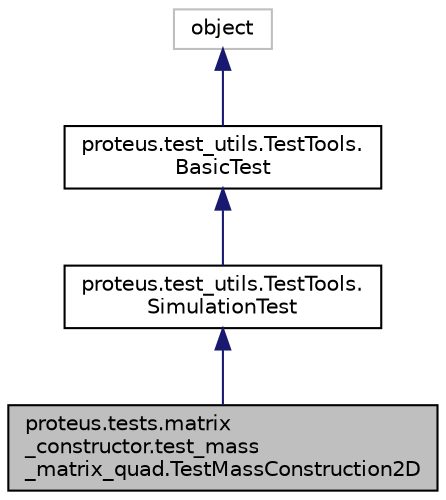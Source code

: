 digraph "proteus.tests.matrix_constructor.test_mass_matrix_quad.TestMassConstruction2D"
{
 // LATEX_PDF_SIZE
  edge [fontname="Helvetica",fontsize="10",labelfontname="Helvetica",labelfontsize="10"];
  node [fontname="Helvetica",fontsize="10",shape=record];
  Node1 [label="proteus.tests.matrix\l_constructor.test_mass\l_matrix_quad.TestMassConstruction2D",height=0.2,width=0.4,color="black", fillcolor="grey75", style="filled", fontcolor="black",tooltip=" "];
  Node2 -> Node1 [dir="back",color="midnightblue",fontsize="10",style="solid",fontname="Helvetica"];
  Node2 [label="proteus.test_utils.TestTools.\lSimulationTest",height=0.2,width=0.4,color="black", fillcolor="white", style="filled",URL="$d5/df8/classproteus_1_1test__utils_1_1TestTools_1_1SimulationTest.html",tooltip=" "];
  Node3 -> Node2 [dir="back",color="midnightblue",fontsize="10",style="solid",fontname="Helvetica"];
  Node3 [label="proteus.test_utils.TestTools.\lBasicTest",height=0.2,width=0.4,color="black", fillcolor="white", style="filled",URL="$d1/d74/classproteus_1_1test__utils_1_1TestTools_1_1BasicTest.html",tooltip=" "];
  Node4 -> Node3 [dir="back",color="midnightblue",fontsize="10",style="solid",fontname="Helvetica"];
  Node4 [label="object",height=0.2,width=0.4,color="grey75", fillcolor="white", style="filled",tooltip=" "];
}
